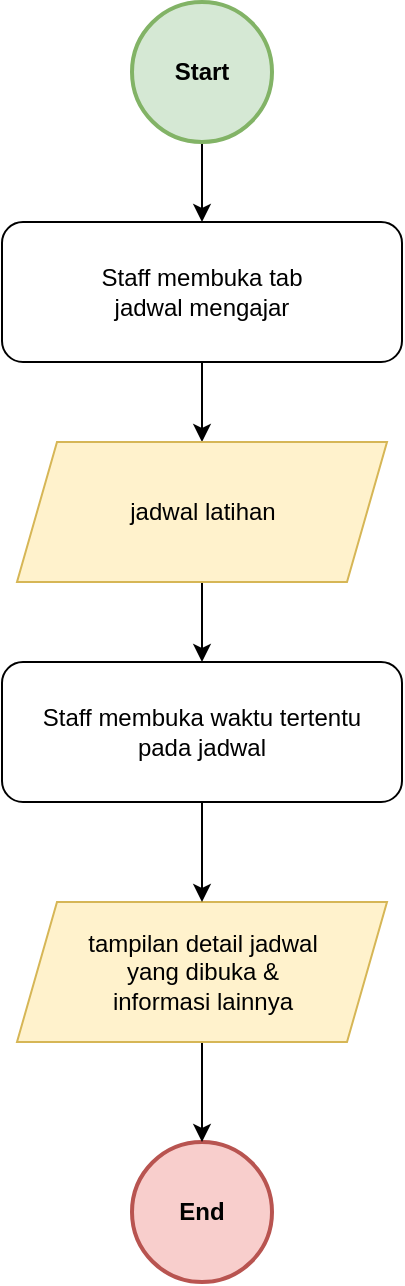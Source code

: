 <mxfile version="20.8.16" type="device"><diagram name="Page-1" id="0LJYgj0GVG0AFTWamXtE"><mxGraphModel dx="1108" dy="998" grid="1" gridSize="10" guides="1" tooltips="1" connect="1" arrows="1" fold="1" page="1" pageScale="1" pageWidth="850" pageHeight="1100" math="0" shadow="0"><root><mxCell id="0"/><mxCell id="1" parent="0"/><mxCell id="WBu1AoBzWjfOrgbPnqZg-1" value="End" style="ellipse;whiteSpace=wrap;html=1;aspect=fixed;fillColor=#f8cecc;strokeColor=#b85450;fontStyle=1;strokeWidth=2;" parent="1" vertex="1"><mxGeometry x="115" y="590" width="70" height="70" as="geometry"/></mxCell><mxCell id="WBu1AoBzWjfOrgbPnqZg-2" style="edgeStyle=orthogonalEdgeStyle;rounded=0;orthogonalLoop=1;jettySize=auto;html=1;entryX=0.5;entryY=0;entryDx=0;entryDy=0;fontColor=#FFFFFF;" parent="1" source="WBu1AoBzWjfOrgbPnqZg-3" target="WBu1AoBzWjfOrgbPnqZg-5" edge="1"><mxGeometry relative="1" as="geometry"/></mxCell><mxCell id="WBu1AoBzWjfOrgbPnqZg-3" value="Start" style="ellipse;whiteSpace=wrap;html=1;aspect=fixed;fillColor=#d5e8d4;strokeColor=#82b366;fontStyle=1;strokeWidth=2;" parent="1" vertex="1"><mxGeometry x="115" y="20" width="70" height="70" as="geometry"/></mxCell><mxCell id="sonc1ABCZC1tl5khQdZc-2" value="" style="edgeStyle=orthogonalEdgeStyle;rounded=0;orthogonalLoop=1;jettySize=auto;html=1;" edge="1" parent="1" source="WBu1AoBzWjfOrgbPnqZg-5" target="WBu1AoBzWjfOrgbPnqZg-11"><mxGeometry relative="1" as="geometry"/></mxCell><mxCell id="WBu1AoBzWjfOrgbPnqZg-5" value="Staff membuka tab&lt;br&gt;jadwal mengajar" style="rounded=1;whiteSpace=wrap;html=1;fontSize=12;glass=0;strokeWidth=1;shadow=0;" parent="1" vertex="1"><mxGeometry x="50" y="130" width="200" height="70" as="geometry"/></mxCell><mxCell id="WBu1AoBzWjfOrgbPnqZg-27" value="" style="edgeStyle=orthogonalEdgeStyle;rounded=0;orthogonalLoop=1;jettySize=auto;html=1;" parent="1" source="WBu1AoBzWjfOrgbPnqZg-7" target="WBu1AoBzWjfOrgbPnqZg-1" edge="1"><mxGeometry relative="1" as="geometry"/></mxCell><mxCell id="WBu1AoBzWjfOrgbPnqZg-7" value="tampilan detail jadwal&lt;br&gt;yang dibuka &amp;amp;&lt;br&gt;informasi lainnya" style="shape=parallelogram;perimeter=parallelogramPerimeter;whiteSpace=wrap;html=1;fixedSize=1;strokeWidth=1;fillColor=#fff2cc;strokeColor=#d6b656;" parent="1" vertex="1"><mxGeometry x="57.5" y="470" width="185" height="70" as="geometry"/></mxCell><mxCell id="WBu1AoBzWjfOrgbPnqZg-8" value="" style="edgeStyle=orthogonalEdgeStyle;rounded=0;orthogonalLoop=1;jettySize=auto;html=1;" parent="1" source="WBu1AoBzWjfOrgbPnqZg-9" target="WBu1AoBzWjfOrgbPnqZg-7" edge="1"><mxGeometry relative="1" as="geometry"/></mxCell><mxCell id="WBu1AoBzWjfOrgbPnqZg-9" value="Staff membuka waktu tertentu&lt;br&gt;pada jadwal" style="rounded=1;whiteSpace=wrap;html=1;fontSize=12;glass=0;strokeWidth=1;shadow=0;" parent="1" vertex="1"><mxGeometry x="50" y="350" width="200" height="70" as="geometry"/></mxCell><mxCell id="sonc1ABCZC1tl5khQdZc-1" value="" style="edgeStyle=orthogonalEdgeStyle;rounded=0;orthogonalLoop=1;jettySize=auto;html=1;" edge="1" parent="1" source="WBu1AoBzWjfOrgbPnqZg-11" target="WBu1AoBzWjfOrgbPnqZg-9"><mxGeometry relative="1" as="geometry"/></mxCell><mxCell id="WBu1AoBzWjfOrgbPnqZg-11" value="jadwal latihan" style="shape=parallelogram;perimeter=parallelogramPerimeter;whiteSpace=wrap;html=1;fixedSize=1;strokeWidth=1;fillColor=#fff2cc;strokeColor=#d6b656;" parent="1" vertex="1"><mxGeometry x="57.5" y="240" width="185" height="70" as="geometry"/></mxCell></root></mxGraphModel></diagram></mxfile>